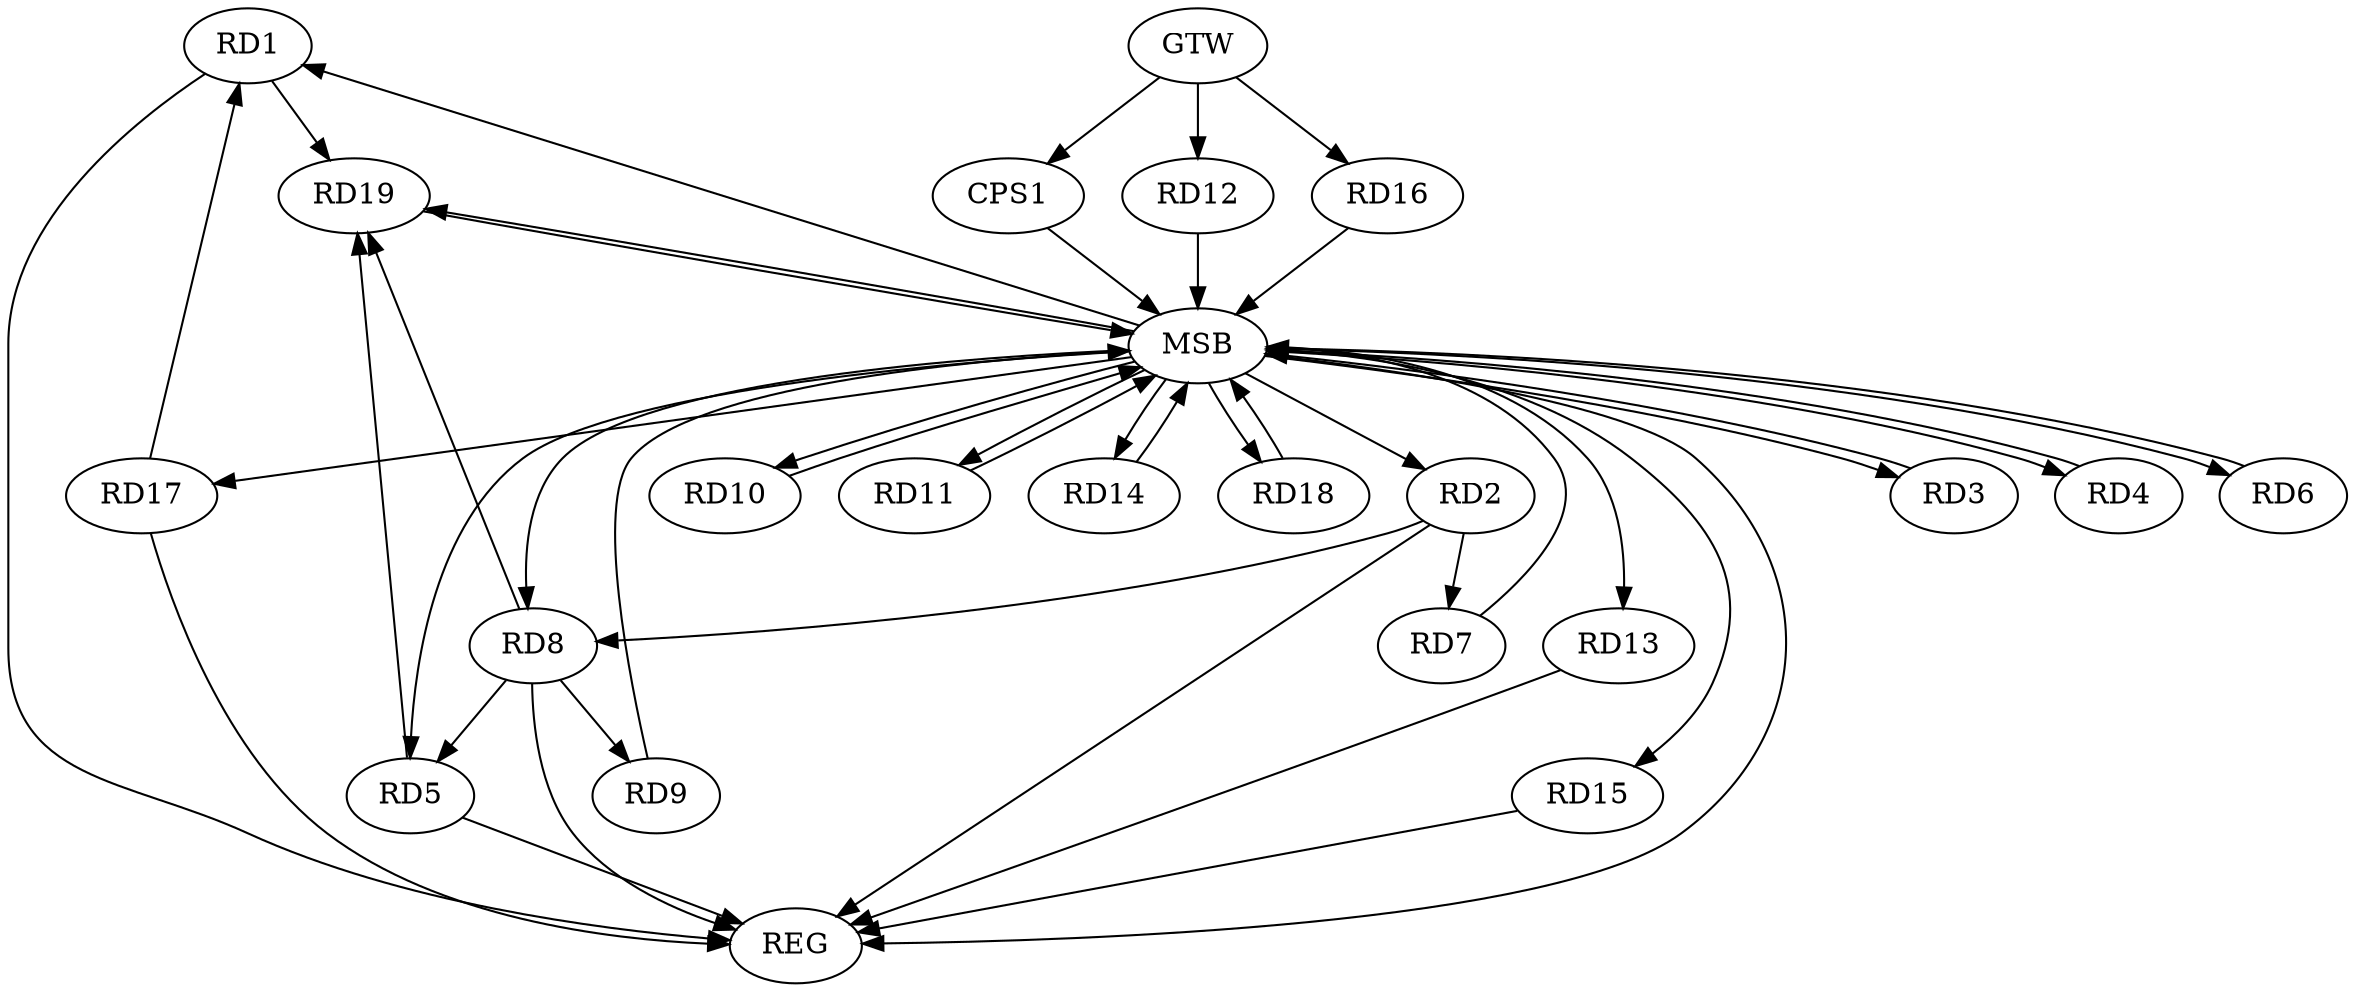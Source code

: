 strict digraph G {
  RD1 [ label="RD1" ];
  RD2 [ label="RD2" ];
  RD3 [ label="RD3" ];
  RD4 [ label="RD4" ];
  RD5 [ label="RD5" ];
  RD6 [ label="RD6" ];
  RD7 [ label="RD7" ];
  RD8 [ label="RD8" ];
  RD9 [ label="RD9" ];
  RD10 [ label="RD10" ];
  RD11 [ label="RD11" ];
  RD12 [ label="RD12" ];
  RD13 [ label="RD13" ];
  RD14 [ label="RD14" ];
  RD15 [ label="RD15" ];
  RD16 [ label="RD16" ];
  RD17 [ label="RD17" ];
  RD18 [ label="RD18" ];
  RD19 [ label="RD19" ];
  CPS1 [ label="CPS1" ];
  GTW [ label="GTW" ];
  REG [ label="REG" ];
  MSB [ label="MSB" ];
  RD17 -> RD1;
  RD1 -> RD19;
  RD2 -> RD7;
  RD2 -> RD8;
  RD8 -> RD5;
  RD5 -> RD19;
  RD8 -> RD9;
  RD8 -> RD19;
  GTW -> RD12;
  GTW -> RD16;
  GTW -> CPS1;
  RD1 -> REG;
  RD2 -> REG;
  RD5 -> REG;
  RD8 -> REG;
  RD13 -> REG;
  RD15 -> REG;
  RD17 -> REG;
  RD3 -> MSB;
  MSB -> RD13;
  MSB -> REG;
  RD4 -> MSB;
  MSB -> RD1;
  MSB -> RD3;
  MSB -> RD5;
  MSB -> RD8;
  MSB -> RD14;
  MSB -> RD18;
  RD6 -> MSB;
  MSB -> RD19;
  RD7 -> MSB;
  RD9 -> MSB;
  MSB -> RD17;
  RD10 -> MSB;
  MSB -> RD2;
  MSB -> RD4;
  MSB -> RD11;
  RD11 -> MSB;
  MSB -> RD15;
  RD12 -> MSB;
  MSB -> RD10;
  RD14 -> MSB;
  RD16 -> MSB;
  RD18 -> MSB;
  RD19 -> MSB;
  MSB -> RD6;
  CPS1 -> MSB;
}
